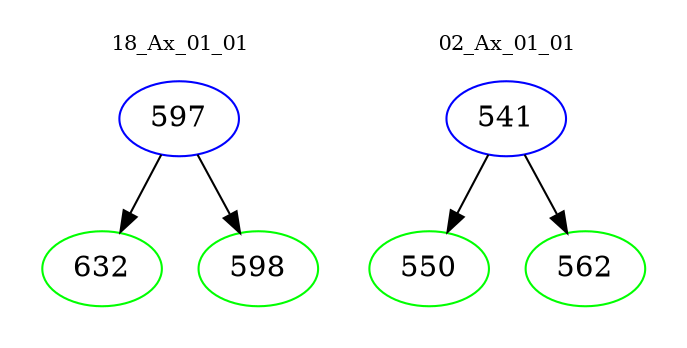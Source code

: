 digraph{
subgraph cluster_0 {
color = white
label = "18_Ax_01_01";
fontsize=10;
T0_597 [label="597", color="blue"]
T0_597 -> T0_632 [color="black"]
T0_632 [label="632", color="green"]
T0_597 -> T0_598 [color="black"]
T0_598 [label="598", color="green"]
}
subgraph cluster_1 {
color = white
label = "02_Ax_01_01";
fontsize=10;
T1_541 [label="541", color="blue"]
T1_541 -> T1_550 [color="black"]
T1_550 [label="550", color="green"]
T1_541 -> T1_562 [color="black"]
T1_562 [label="562", color="green"]
}
}
